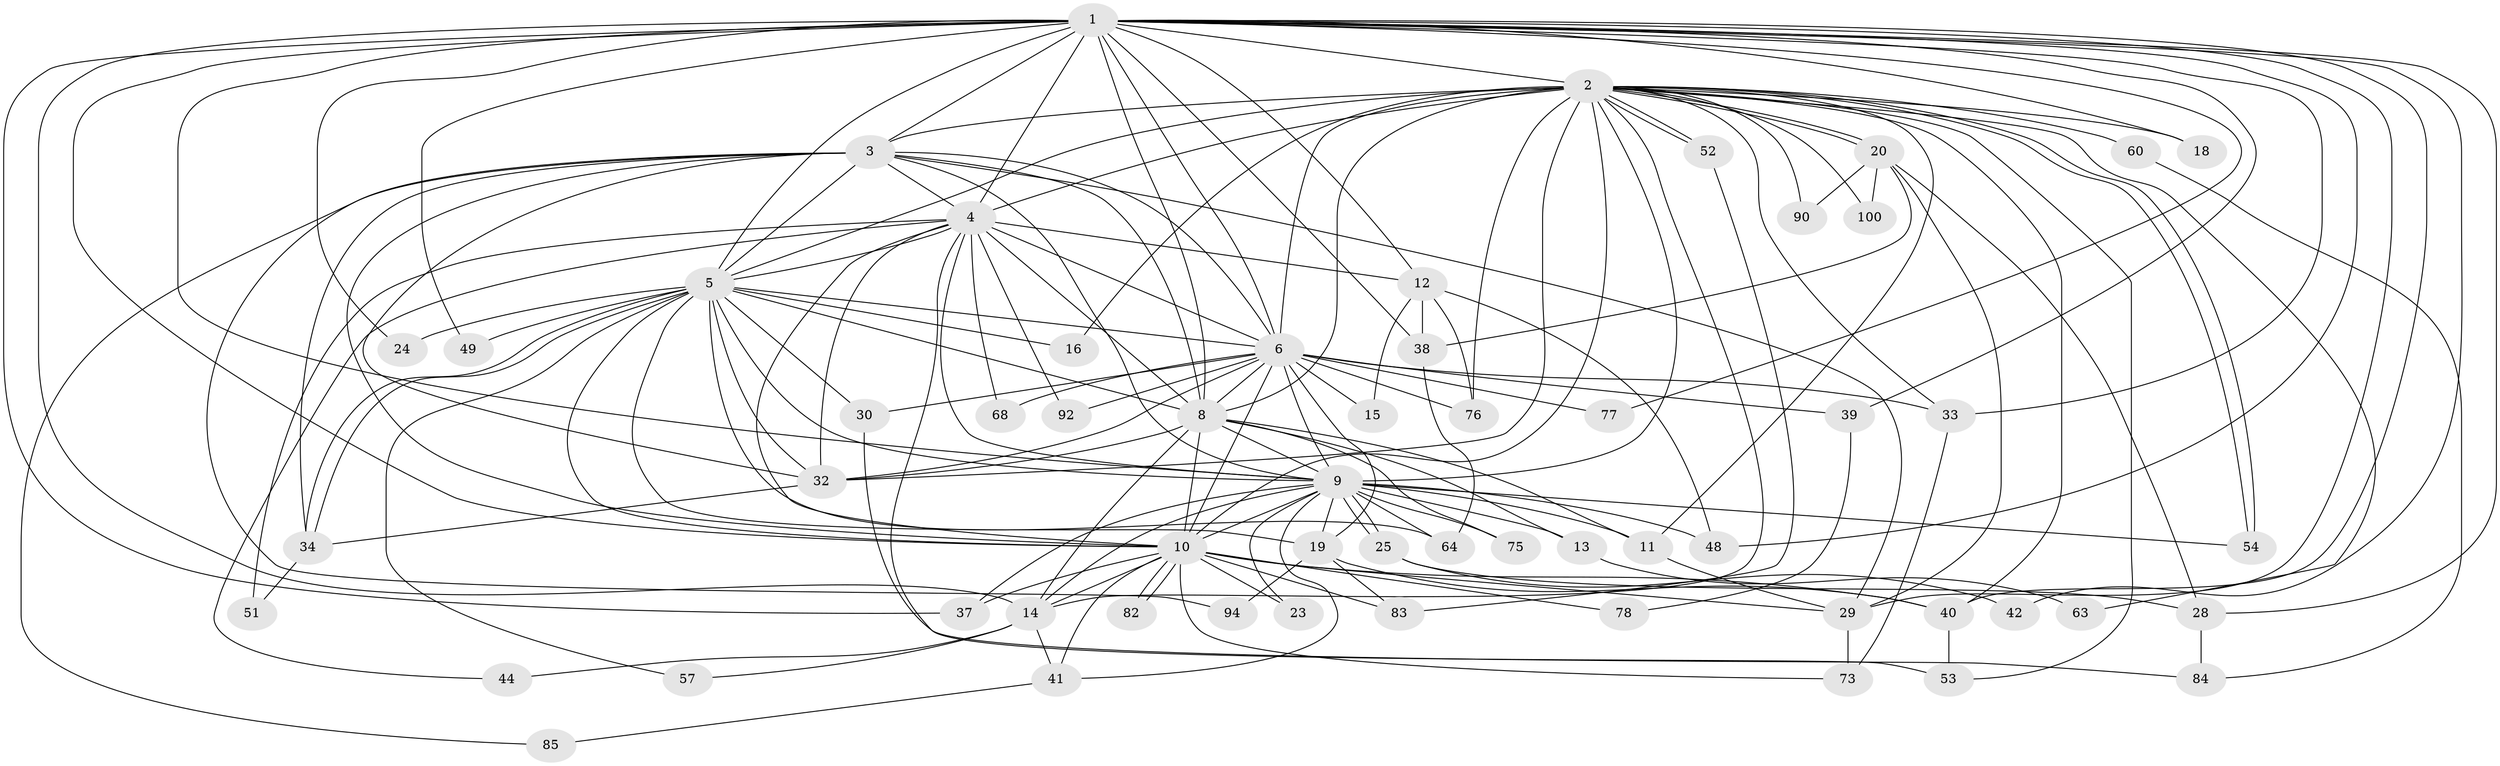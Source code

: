 // original degree distribution, {24: 0.008620689655172414, 27: 0.008620689655172414, 15: 0.008620689655172414, 17: 0.008620689655172414, 21: 0.008620689655172414, 22: 0.017241379310344827, 18: 0.008620689655172414, 16: 0.008620689655172414, 23: 0.008620689655172414, 5: 0.04310344827586207, 6: 0.008620689655172414, 3: 0.23275862068965517, 7: 0.02586206896551724, 2: 0.5086206896551724, 4: 0.06896551724137931, 9: 0.017241379310344827, 8: 0.008620689655172414}
// Generated by graph-tools (version 1.1) at 2025/13/03/09/25 04:13:44]
// undirected, 58 vertices, 162 edges
graph export_dot {
graph [start="1"]
  node [color=gray90,style=filled];
  1 [super="+21"];
  2 [super="+7+56+62"];
  3;
  4 [super="+80"];
  5 [super="+17"];
  6 [super="+27+45+46"];
  8;
  9 [super="+50+22"];
  10 [super="+67+47+26+112+95+87"];
  11;
  12;
  13;
  14 [super="+43+74"];
  15;
  16;
  18;
  19;
  20;
  23;
  24;
  25;
  28 [super="+35+31"];
  29 [super="+70+61"];
  30;
  32 [super="+81+36+114+116+79"];
  33 [super="+111"];
  34 [super="+97"];
  37 [super="+65"];
  38 [super="+113"];
  39;
  40 [super="+109+86"];
  41;
  42;
  44;
  48 [super="+89"];
  49;
  51;
  52 [super="+103"];
  53;
  54;
  57;
  60;
  63;
  64;
  68;
  73;
  75;
  76;
  77;
  78;
  82;
  83;
  84;
  85;
  90;
  92;
  94;
  100;
  1 -- 2 [weight=2];
  1 -- 3 [weight=2];
  1 -- 4 [weight=2];
  1 -- 5 [weight=2];
  1 -- 6 [weight=2];
  1 -- 8;
  1 -- 9 [weight=3];
  1 -- 10 [weight=2];
  1 -- 12;
  1 -- 14;
  1 -- 18;
  1 -- 24;
  1 -- 33;
  1 -- 38;
  1 -- 39;
  1 -- 40;
  1 -- 42;
  1 -- 48;
  1 -- 49;
  1 -- 37;
  1 -- 77;
  1 -- 28;
  1 -- 29;
  2 -- 3 [weight=2];
  2 -- 4 [weight=2];
  2 -- 5 [weight=3];
  2 -- 6 [weight=4];
  2 -- 8 [weight=2];
  2 -- 9 [weight=3];
  2 -- 10 [weight=3];
  2 -- 20;
  2 -- 20;
  2 -- 52;
  2 -- 52;
  2 -- 54;
  2 -- 54;
  2 -- 60 [weight=2];
  2 -- 63;
  2 -- 76;
  2 -- 90;
  2 -- 100;
  2 -- 16;
  2 -- 18 [weight=2];
  2 -- 33;
  2 -- 53;
  2 -- 40;
  2 -- 32 [weight=2];
  2 -- 14;
  2 -- 11;
  3 -- 4;
  3 -- 5;
  3 -- 6;
  3 -- 8;
  3 -- 9;
  3 -- 10;
  3 -- 85;
  3 -- 94;
  3 -- 32;
  3 -- 29;
  3 -- 34;
  4 -- 5;
  4 -- 6;
  4 -- 8;
  4 -- 9 [weight=2];
  4 -- 10 [weight=2];
  4 -- 12;
  4 -- 44;
  4 -- 51;
  4 -- 53;
  4 -- 68;
  4 -- 92;
  4 -- 32;
  5 -- 6;
  5 -- 8 [weight=2];
  5 -- 9;
  5 -- 10 [weight=2];
  5 -- 16;
  5 -- 19;
  5 -- 24;
  5 -- 30;
  5 -- 32 [weight=2];
  5 -- 34;
  5 -- 34;
  5 -- 49;
  5 -- 57;
  5 -- 64;
  6 -- 8;
  6 -- 9 [weight=2];
  6 -- 10 [weight=4];
  6 -- 15;
  6 -- 30;
  6 -- 39;
  6 -- 68;
  6 -- 77;
  6 -- 92;
  6 -- 76;
  6 -- 32;
  6 -- 33;
  6 -- 19;
  8 -- 9;
  8 -- 10;
  8 -- 11;
  8 -- 13;
  8 -- 14;
  8 -- 32 [weight=2];
  8 -- 75;
  9 -- 10;
  9 -- 11 [weight=2];
  9 -- 13;
  9 -- 19 [weight=2];
  9 -- 23;
  9 -- 25;
  9 -- 25;
  9 -- 75;
  9 -- 64;
  9 -- 41;
  9 -- 54;
  9 -- 37;
  9 -- 14;
  9 -- 48;
  10 -- 23;
  10 -- 29;
  10 -- 37;
  10 -- 41;
  10 -- 78;
  10 -- 82;
  10 -- 82;
  10 -- 83;
  10 -- 73;
  10 -- 40;
  10 -- 14;
  11 -- 29;
  12 -- 15;
  12 -- 48;
  12 -- 76;
  12 -- 38;
  13 -- 63;
  14 -- 41;
  14 -- 57;
  14 -- 44;
  19 -- 40;
  19 -- 83;
  19 -- 94;
  20 -- 28;
  20 -- 29;
  20 -- 38;
  20 -- 90;
  20 -- 100;
  25 -- 28;
  25 -- 42;
  28 -- 84;
  29 -- 73;
  30 -- 84;
  32 -- 34;
  33 -- 73;
  34 -- 51;
  38 -- 64;
  39 -- 78;
  40 -- 53;
  41 -- 85;
  52 -- 83;
  60 -- 84;
}
